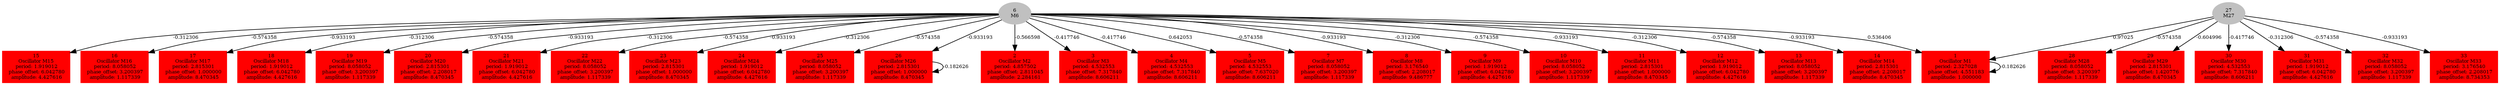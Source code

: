  digraph g{ forcelabels=true;
1 [label=<1<BR />Oscillator M1<BR /> period: 2.327028<BR /> phase_offset: 4.551183<BR /> amplitude: 1.000000>, shape=box,color=red,style=filled,fontsize=8];2 [label=<2<BR />Oscillator M2<BR /> period: 4.857502<BR /> phase_offset: 2.811045<BR /> amplitude: 2.284161>, shape=box,color=red,style=filled,fontsize=8];3 [label=<3<BR />Oscillator M3<BR /> period: 4.532553<BR /> phase_offset: 7.317840<BR /> amplitude: 8.606211>, shape=box,color=red,style=filled,fontsize=8];4 [label=<4<BR />Oscillator M4<BR /> period: 4.532553<BR /> phase_offset: 7.317840<BR /> amplitude: 8.606211>, shape=box,color=red,style=filled,fontsize=8];5 [label=<5<BR />Oscillator M5<BR /> period: 4.532553<BR /> phase_offset: 7.637020<BR /> amplitude: 8.606211>, shape=box,color=red,style=filled,fontsize=8];6[label=<6<BR/>M6>,color="grey",style=filled,fontsize=8];
7 [label=<7<BR />Oscillator M7<BR /> period: 8.058052<BR /> phase_offset: 3.200397<BR /> amplitude: 1.117339>, shape=box,color=red,style=filled,fontsize=8];8 [label=<8<BR />Oscillator M8<BR /> period: 3.176540<BR /> phase_offset: 2.208017<BR /> amplitude: 9.486777>, shape=box,color=red,style=filled,fontsize=8];9 [label=<9<BR />Oscillator M9<BR /> period: 1.919012<BR /> phase_offset: 6.042780<BR /> amplitude: 4.427616>, shape=box,color=red,style=filled,fontsize=8];10 [label=<10<BR />Oscillator M10<BR /> period: 8.058052<BR /> phase_offset: 3.200397<BR /> amplitude: 1.117339>, shape=box,color=red,style=filled,fontsize=8];11 [label=<11<BR />Oscillator M11<BR /> period: 2.815301<BR /> phase_offset: 1.000000<BR /> amplitude: 8.470345>, shape=box,color=red,style=filled,fontsize=8];12 [label=<12<BR />Oscillator M12<BR /> period: 1.919012<BR /> phase_offset: 6.042780<BR /> amplitude: 4.427616>, shape=box,color=red,style=filled,fontsize=8];13 [label=<13<BR />Oscillator M13<BR /> period: 8.058052<BR /> phase_offset: 3.200397<BR /> amplitude: 1.117339>, shape=box,color=red,style=filled,fontsize=8];14 [label=<14<BR />Oscillator M14<BR /> period: 2.815301<BR /> phase_offset: 2.208017<BR /> amplitude: 8.470345>, shape=box,color=red,style=filled,fontsize=8];15 [label=<15<BR />Oscillator M15<BR /> period: 1.919012<BR /> phase_offset: 6.042780<BR /> amplitude: 4.427616>, shape=box,color=red,style=filled,fontsize=8];16 [label=<16<BR />Oscillator M16<BR /> period: 8.058052<BR /> phase_offset: 3.200397<BR /> amplitude: 1.117339>, shape=box,color=red,style=filled,fontsize=8];17 [label=<17<BR />Oscillator M17<BR /> period: 2.815301<BR /> phase_offset: 1.000000<BR /> amplitude: 8.470345>, shape=box,color=red,style=filled,fontsize=8];18 [label=<18<BR />Oscillator M18<BR /> period: 1.919012<BR /> phase_offset: 6.042780<BR /> amplitude: 4.427616>, shape=box,color=red,style=filled,fontsize=8];19 [label=<19<BR />Oscillator M19<BR /> period: 8.058052<BR /> phase_offset: 3.200397<BR /> amplitude: 1.117339>, shape=box,color=red,style=filled,fontsize=8];20 [label=<20<BR />Oscillator M20<BR /> period: 2.815301<BR /> phase_offset: 2.208017<BR /> amplitude: 8.470345>, shape=box,color=red,style=filled,fontsize=8];21 [label=<21<BR />Oscillator M21<BR /> period: 1.919012<BR /> phase_offset: 6.042780<BR /> amplitude: 4.427616>, shape=box,color=red,style=filled,fontsize=8];22 [label=<22<BR />Oscillator M22<BR /> period: 8.058052<BR /> phase_offset: 3.200397<BR /> amplitude: 1.117339>, shape=box,color=red,style=filled,fontsize=8];23 [label=<23<BR />Oscillator M23<BR /> period: 2.815301<BR /> phase_offset: 1.000000<BR /> amplitude: 8.470345>, shape=box,color=red,style=filled,fontsize=8];24 [label=<24<BR />Oscillator M24<BR /> period: 1.919012<BR /> phase_offset: 6.042780<BR /> amplitude: 4.427616>, shape=box,color=red,style=filled,fontsize=8];25 [label=<25<BR />Oscillator M25<BR /> period: 8.058052<BR /> phase_offset: 3.200397<BR /> amplitude: 1.117339>, shape=box,color=red,style=filled,fontsize=8];26 [label=<26<BR />Oscillator M26<BR /> period: 2.815301<BR /> phase_offset: 1.000000<BR /> amplitude: 8.470345>, shape=box,color=red,style=filled,fontsize=8];27[label=<27<BR/>M27>,color="grey",style=filled,fontsize=8];
28 [label=<28<BR />Oscillator M28<BR /> period: 8.058052<BR /> phase_offset: 3.200397<BR /> amplitude: 1.117339>, shape=box,color=red,style=filled,fontsize=8];29 [label=<29<BR />Oscillator M29<BR /> period: 2.815301<BR /> phase_offset: 1.420776<BR /> amplitude: 8.470345>, shape=box,color=red,style=filled,fontsize=8];30 [label=<30<BR />Oscillator M30<BR /> period: 4.532553<BR /> phase_offset: 7.317840<BR /> amplitude: 8.606211>, shape=box,color=red,style=filled,fontsize=8];31 [label=<31<BR />Oscillator M31<BR /> period: 1.919012<BR /> phase_offset: 6.042780<BR /> amplitude: 4.427616>, shape=box,color=red,style=filled,fontsize=8];32 [label=<32<BR />Oscillator M32<BR /> period: 8.058052<BR /> phase_offset: 3.200397<BR /> amplitude: 1.117339>, shape=box,color=red,style=filled,fontsize=8];33 [label=<33<BR />Oscillator M33<BR /> period: 3.176540<BR /> phase_offset: 2.208017<BR /> amplitude: 8.734353>, shape=box,color=red,style=filled,fontsize=8];1 -> 1[label="-0.182626 ",fontsize="8"];
6 -> 1[label="0.536406 ",fontsize="8"];
6 -> 2[label="-0.566598 ",fontsize="8"];
6 -> 3[label="-0.417746 ",fontsize="8"];
6 -> 4[label="-0.417746 ",fontsize="8"];
6 -> 5[label="0.642053 ",fontsize="8"];
6 -> 7[label="-0.574358 ",fontsize="8"];
6 -> 8[label="-0.933193 ",fontsize="8"];
6 -> 9[label="-0.312306 ",fontsize="8"];
6 -> 10[label="-0.574358 ",fontsize="8"];
6 -> 11[label="-0.933193 ",fontsize="8"];
6 -> 12[label="-0.312306 ",fontsize="8"];
6 -> 13[label="-0.574358 ",fontsize="8"];
6 -> 14[label="-0.933193 ",fontsize="8"];
6 -> 15[label="-0.312306 ",fontsize="8"];
6 -> 16[label="-0.574358 ",fontsize="8"];
6 -> 17[label="-0.933193 ",fontsize="8"];
6 -> 18[label="-0.312306 ",fontsize="8"];
6 -> 19[label="-0.574358 ",fontsize="8"];
6 -> 20[label="-0.933193 ",fontsize="8"];
6 -> 21[label="-0.312306 ",fontsize="8"];
6 -> 22[label="-0.574358 ",fontsize="8"];
6 -> 23[label="-0.933193 ",fontsize="8"];
6 -> 24[label="-0.312306 ",fontsize="8"];
6 -> 25[label="-0.574358 ",fontsize="8"];
6 -> 26[label="-0.933193 ",fontsize="8"];
26 -> 26[label="-0.182626 ",fontsize="8"];
27 -> 1[label="0.97025 ",fontsize="8"];
27 -> 28[label="-0.574358 ",fontsize="8"];
27 -> 29[label="-0.604996 ",fontsize="8"];
27 -> 30[label="-0.417746 ",fontsize="8"];
27 -> 31[label="-0.312306 ",fontsize="8"];
27 -> 32[label="-0.574358 ",fontsize="8"];
27 -> 33[label="-0.933193 ",fontsize="8"];
 }
